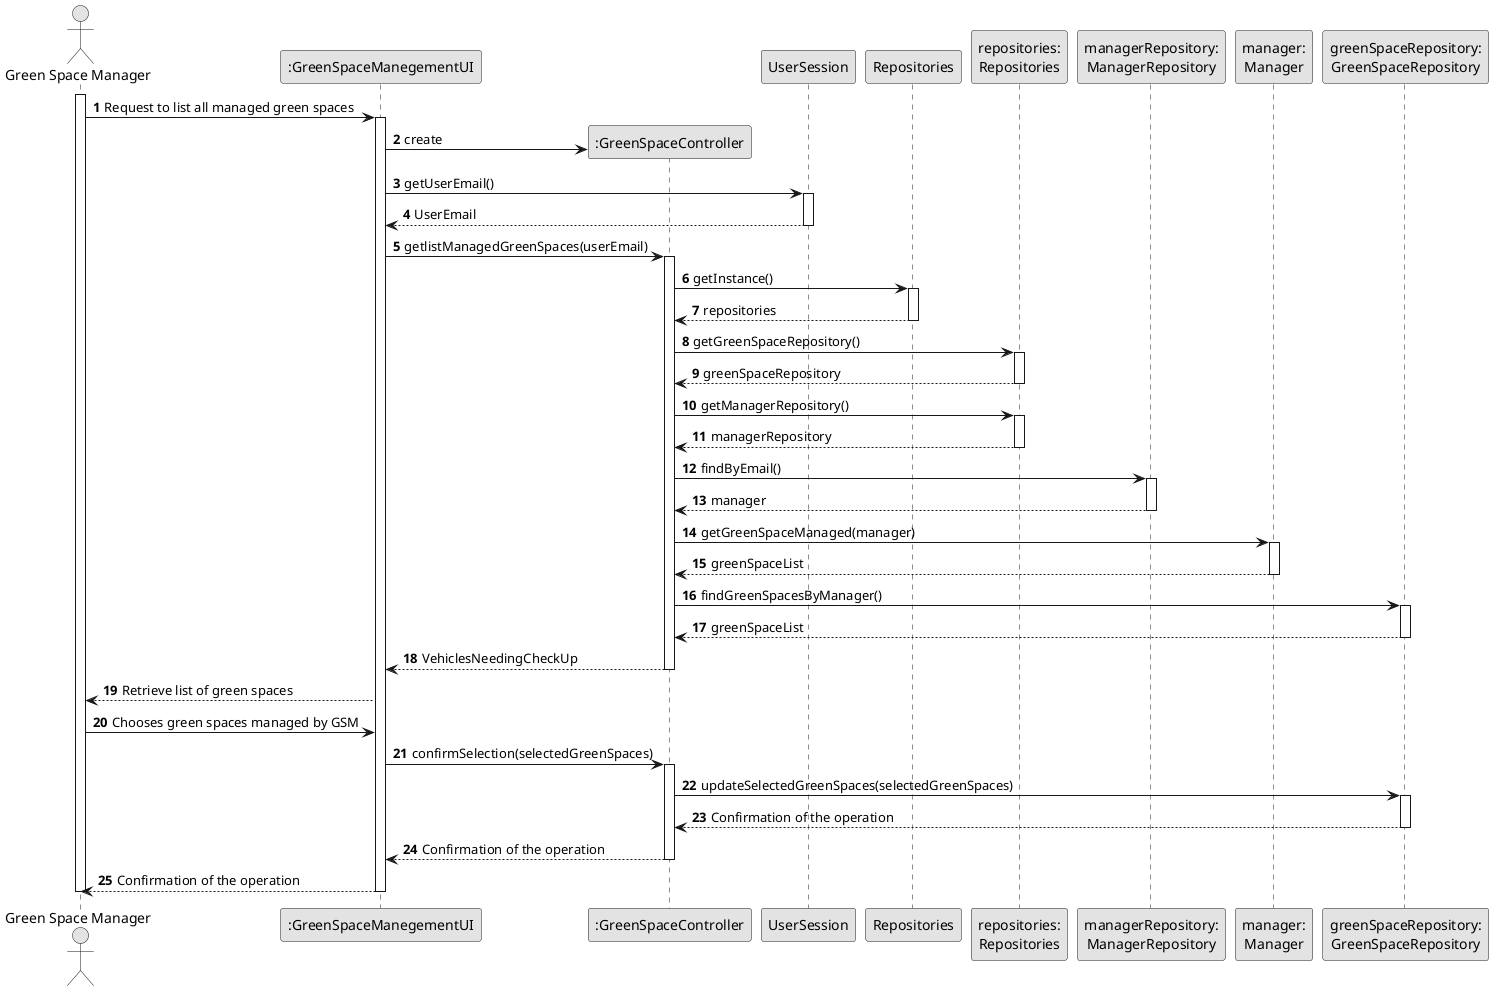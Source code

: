 @startuml
skinparam monochrome true
skinparam packageStyle rectangle
skinparam shadowing false

autonumber

'hide footbox
actor "Green Space Manager" as VFM
participant ":GreenSpaceManegementUI" as UI
participant ":GreenSpaceController" as CTRL
participant "UserSession" as usersession
participant "Repositories" as Rep
participant "repositories:\nRepositories" as Repositories
participant "managerRepository:\nManagerRepository" as VehicleRepository
participant "manager:\nManager" as Vehicle
participant "greenSpaceRepository:\nGreenSpaceRepository" as greenSpaceRepository

activate VFM

VFM -> UI : Request to list all managed green spaces

    activate UI

        UI -> CTRL** : create

        UI -> usersession : getUserEmail()
               activate usersession

        usersession --> UI : UserEmail
        deactivate usersession


        UI -> CTRL : getlistManagedGreenSpaces(userEmail)
        activate CTRL

            CTRL -> Rep : getInstance()
            activate Rep

                Rep --> CTRL : repositories
            deactivate Rep

            CTRL -> Repositories : getGreenSpaceRepository()
            activate Repositories

            Repositories --> CTRL : greenSpaceRepository
            deactivate Repositories


            CTRL -> Repositories : getManagerRepository()
            activate Repositories

                Repositories --> CTRL : managerRepository
            deactivate Repositories

            CTRL -> VehicleRepository : findByEmail()
                        activate VehicleRepository

                            VehicleRepository --> CTRL : manager
                        deactivate VehicleRepository

            CTRL -> Vehicle : getGreenSpaceManaged(manager)
                                    activate Vehicle

                                        Vehicle --> CTRL : greenSpaceList
                                    deactivate Vehicle

             CTRL -> "greenSpaceRepository" : findGreenSpacesByManager()
                                                activate "greenSpaceRepository"

                                                    "greenSpaceRepository" --> CTRL : greenSpaceList
                                                deactivate "greenSpaceRepository"




            CTRL --> UI : VehiclesNeedingCheckUp
        deactivate CTRL

        UI --> VFM : Retrieve list of green spaces



VFM -> UI : Chooses green spaces managed by GSM


 UI -> CTRL : confirmSelection(selectedGreenSpaces)
        activate CTRL

        CTRL -> "greenSpaceRepository" : updateSelectedGreenSpaces(selectedGreenSpaces)
                                                        activate "greenSpaceRepository"

                                                            "greenSpaceRepository" --> CTRL : Confirmation of the operation
                                                        deactivate "greenSpaceRepository"



         CTRL --> UI : Confirmation of the operation
                deactivate CTRL


UI --> VFM : Confirmation of the operation
deactivate UI
deactivate VFM

@enduml
